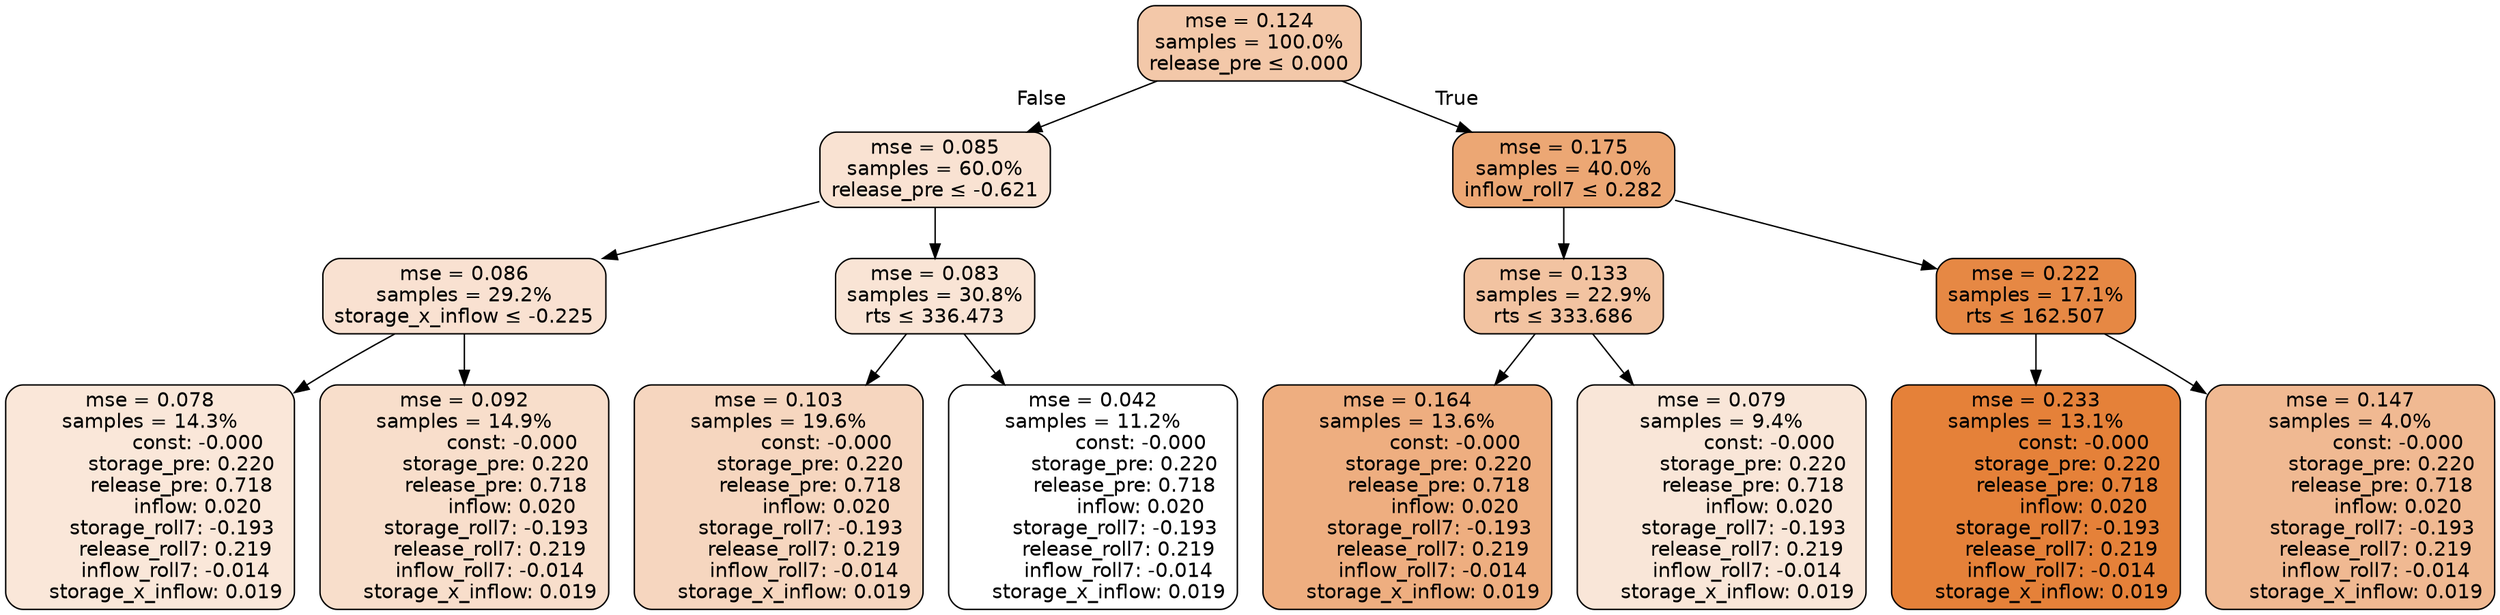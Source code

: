 digraph tree {
node [shape=rectangle, style="filled, rounded", color="black", fontname=helvetica] ;
edge [fontname=helvetica] ;
	"0" [label="mse = 0.124
samples = 100.0%
release_pre &le; 0.000", fillcolor="#f3c8a9"]
	"1" [label="mse = 0.085
samples = 60.0%
release_pre &le; -0.621", fillcolor="#f9e2d2"]
	"2" [label="mse = 0.086
samples = 29.2%
storage_x_inflow &le; -0.225", fillcolor="#f9e1d1"]
	"3" [label="mse = 0.078
samples = 14.3%
               const: -0.000
          storage_pre: 0.220
          release_pre: 0.718
               inflow: 0.020
       storage_roll7: -0.193
        release_roll7: 0.219
        inflow_roll7: -0.014
     storage_x_inflow: 0.019", fillcolor="#fae7d9"]
	"4" [label="mse = 0.092
samples = 14.9%
               const: -0.000
          storage_pre: 0.220
          release_pre: 0.718
               inflow: 0.020
       storage_roll7: -0.193
        release_roll7: 0.219
        inflow_roll7: -0.014
     storage_x_inflow: 0.019", fillcolor="#f8decb"]
	"5" [label="mse = 0.083
samples = 30.8%
rts &le; 336.473", fillcolor="#f9e4d5"]
	"6" [label="mse = 0.103
samples = 19.6%
               const: -0.000
          storage_pre: 0.220
          release_pre: 0.718
               inflow: 0.020
       storage_roll7: -0.193
        release_roll7: 0.219
        inflow_roll7: -0.014
     storage_x_inflow: 0.019", fillcolor="#f6d6bf"]
	"7" [label="mse = 0.042
samples = 11.2%
               const: -0.000
          storage_pre: 0.220
          release_pre: 0.718
               inflow: 0.020
       storage_roll7: -0.193
        release_roll7: 0.219
        inflow_roll7: -0.014
     storage_x_inflow: 0.019", fillcolor="#ffffff"]
	"8" [label="mse = 0.175
samples = 40.0%
inflow_roll7 &le; 0.282", fillcolor="#eca774"]
	"9" [label="mse = 0.133
samples = 22.9%
rts &le; 333.686", fillcolor="#f2c3a1"]
	"10" [label="mse = 0.164
samples = 13.6%
               const: -0.000
          storage_pre: 0.220
          release_pre: 0.718
               inflow: 0.020
       storage_roll7: -0.193
        release_roll7: 0.219
        inflow_roll7: -0.014
     storage_x_inflow: 0.019", fillcolor="#eeae80"]
	"11" [label="mse = 0.079
samples = 9.4%
               const: -0.000
          storage_pre: 0.220
          release_pre: 0.718
               inflow: 0.020
       storage_roll7: -0.193
        release_roll7: 0.219
        inflow_roll7: -0.014
     storage_x_inflow: 0.019", fillcolor="#f9e6d8"]
	"12" [label="mse = 0.222
samples = 17.1%
rts &le; 162.507", fillcolor="#e68844"]
	"13" [label="mse = 0.233
samples = 13.1%
               const: -0.000
          storage_pre: 0.220
          release_pre: 0.718
               inflow: 0.020
       storage_roll7: -0.193
        release_roll7: 0.219
        inflow_roll7: -0.014
     storage_x_inflow: 0.019", fillcolor="#e58139"]
	"14" [label="mse = 0.147
samples = 4.0%
               const: -0.000
          storage_pre: 0.220
          release_pre: 0.718
               inflow: 0.020
       storage_roll7: -0.193
        release_roll7: 0.219
        inflow_roll7: -0.014
     storage_x_inflow: 0.019", fillcolor="#f0b992"]

	"0" -> "1" [labeldistance=2.5, labelangle=45, headlabel="False"]
	"1" -> "2"
	"2" -> "3"
	"2" -> "4"
	"1" -> "5"
	"5" -> "6"
	"5" -> "7"
	"0" -> "8" [labeldistance=2.5, labelangle=-45, headlabel="True"]
	"8" -> "9"
	"9" -> "10"
	"9" -> "11"
	"8" -> "12"
	"12" -> "13"
	"12" -> "14"
}